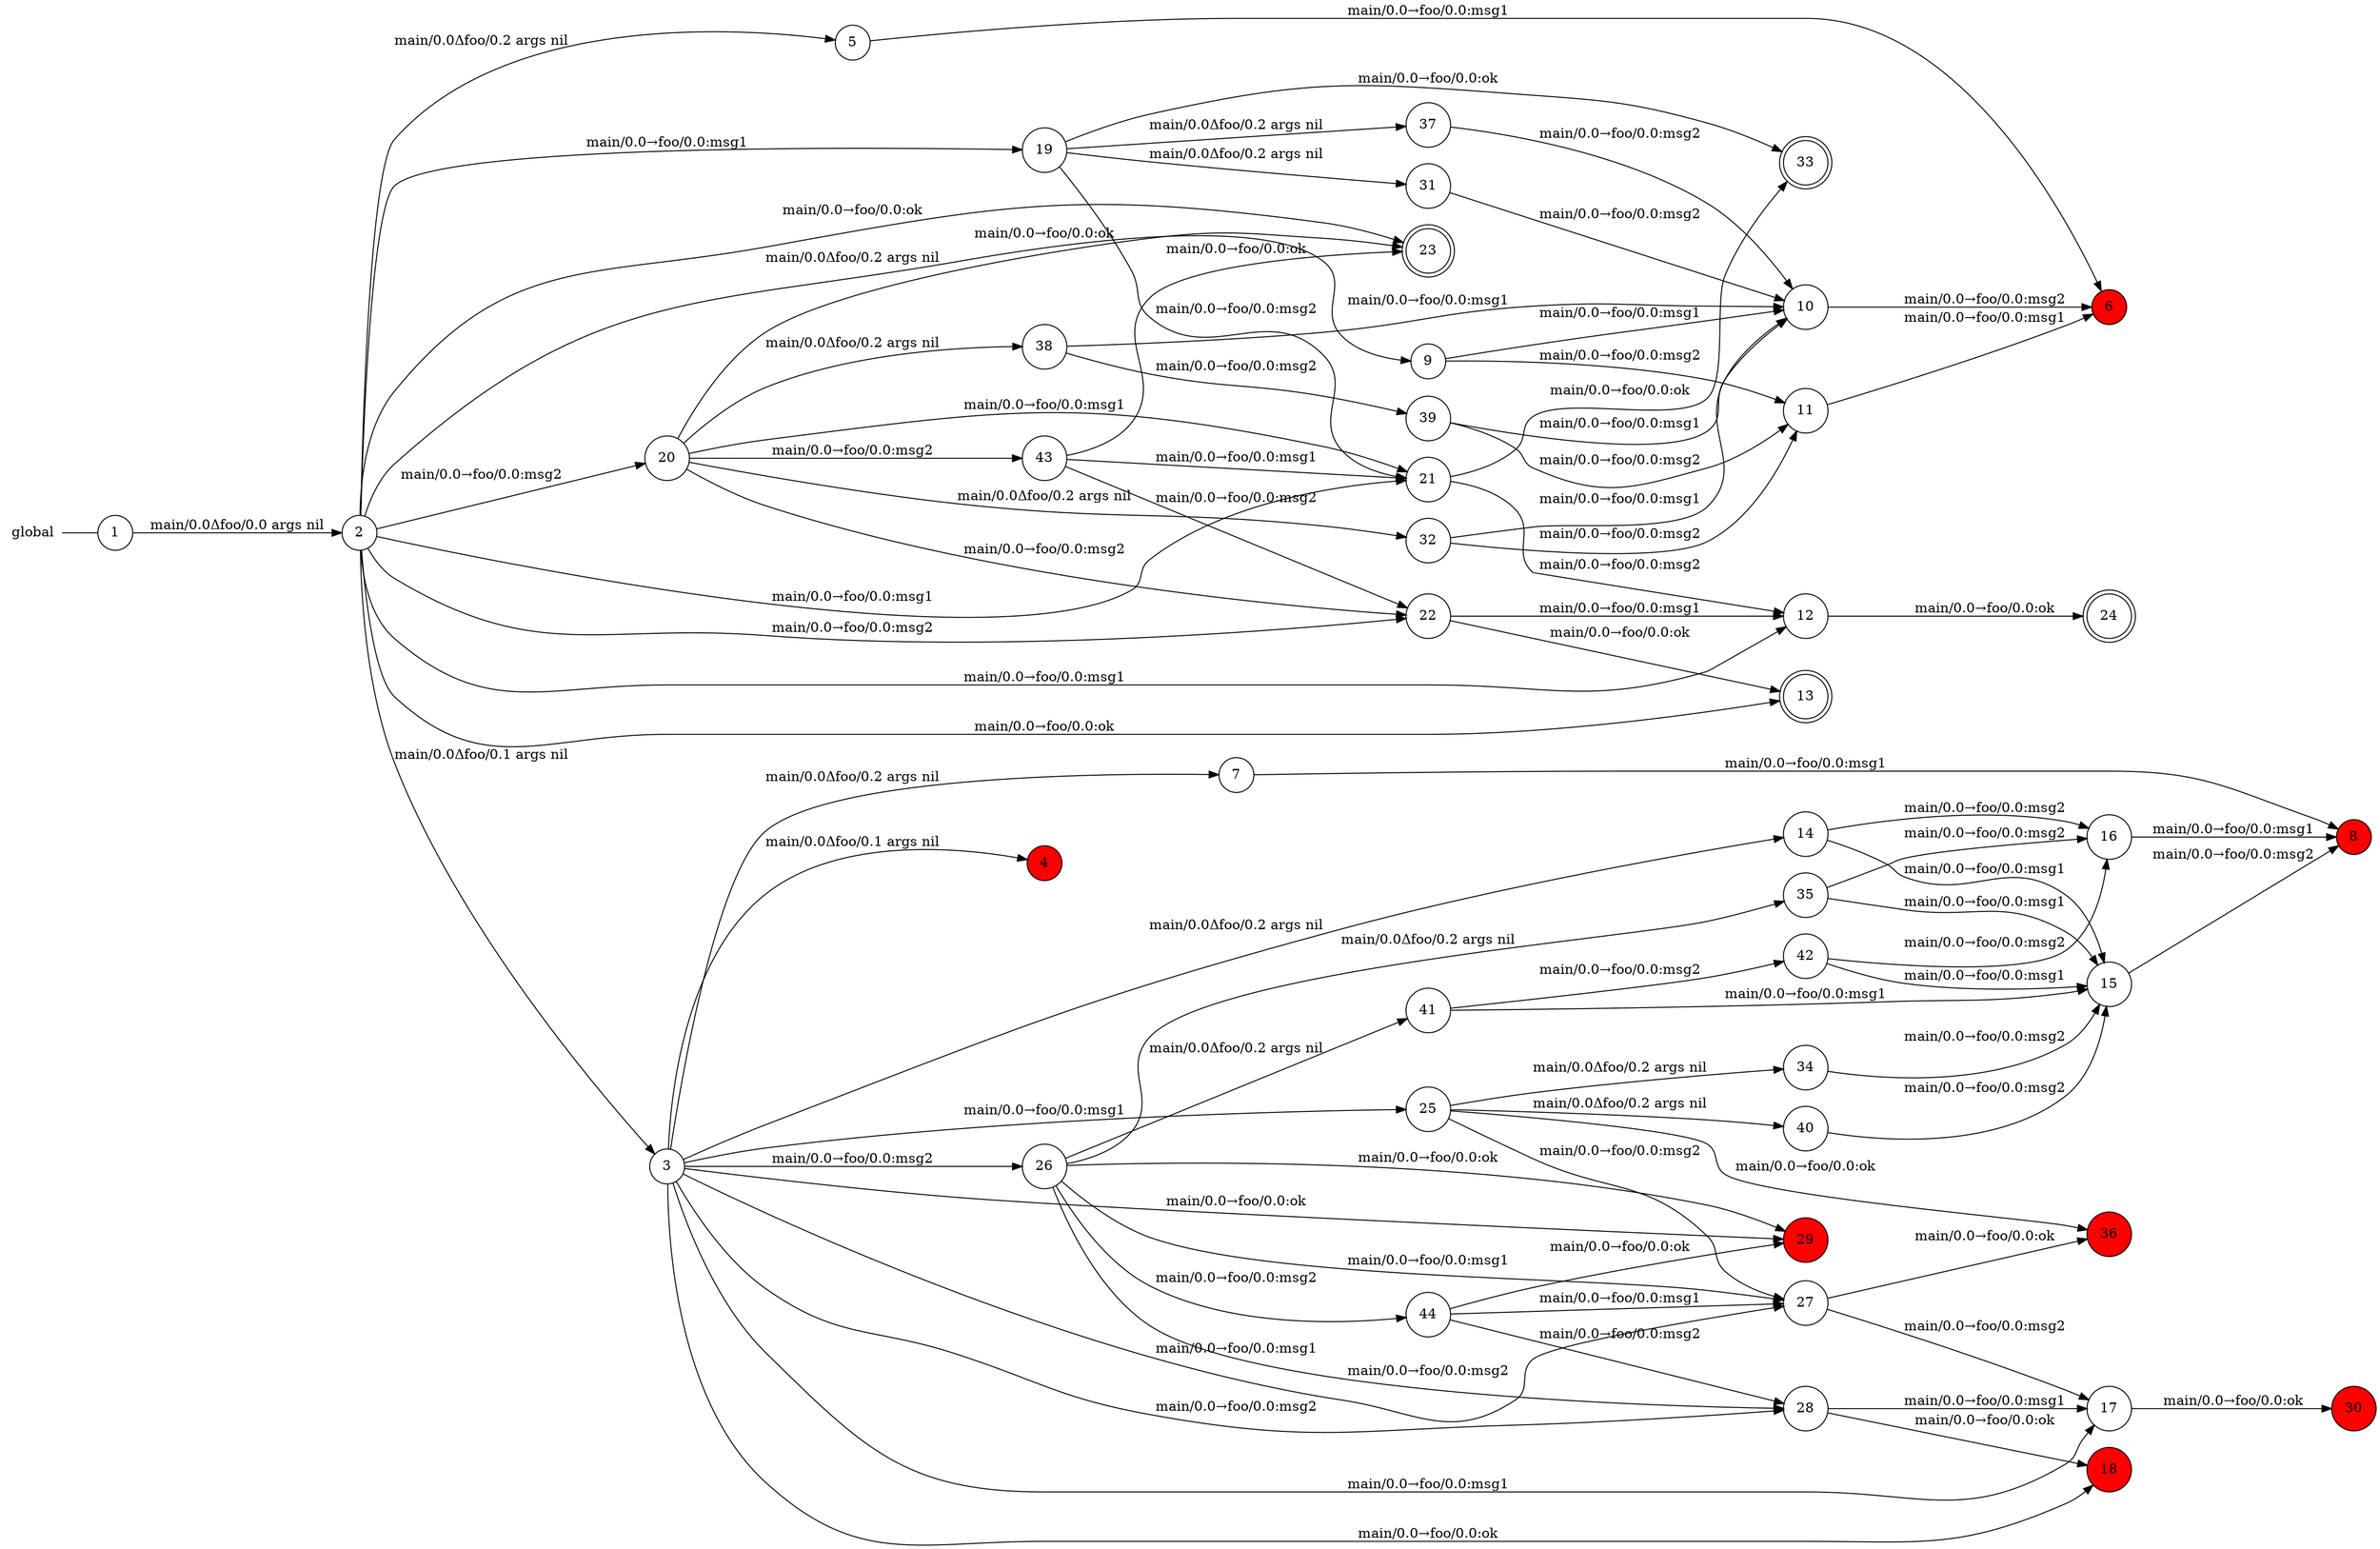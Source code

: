 digraph global {
	rankdir="LR";
	n_0 [label="global", shape="plaintext"];
	n_1 [id="39", shape=circle, label="39"];
	n_2 [id="33", shape=doublecircle, label="33"];
	n_3 [id="41", shape=circle, label="41"];
	n_4 [id="34", shape=circle, label="34"];
	n_5 [id="14", shape=circle, label="14"];
	n_6 [id="28", shape=circle, label="28"];
	n_7 [id="9", shape=circle, label="9"];
	n_8 [id="26", shape=circle, label="26"];
	n_9 [id="40", shape=circle, label="40"];
	n_10 [id="25", shape=circle, label="25"];
	n_11 [id="38", shape=circle, label="38"];
	n_12 [id="8", shape=circle, label="8", fillcolor="#FF0000FF", style=filled];
	n_13 [id="37", shape=circle, label="37"];
	n_14 [id="24", shape=doublecircle, label="24"];
	n_15 [id="17", shape=circle, label="17"];
	n_16 [id="1", shape=circle, label="1"];
	n_0 -> n_16 [arrowhead=none];
	n_17 [id="7", shape=circle, label="7"];
	n_18 [id="31", shape=circle, label="31"];
	n_19 [id="27", shape=circle, label="27"];
	n_20 [id="30", shape=circle, label="30", fillcolor="#FF0000FF", style=filled];
	n_21 [id="16", shape=circle, label="16"];
	n_22 [id="36", shape=circle, label="36", fillcolor="#FF0000FF", style=filled];
	n_23 [id="19", shape=circle, label="19"];
	n_24 [id="4", shape=circle, label="4", fillcolor="#FF0000FF", style=filled];
	n_25 [id="6", shape=circle, label="6", fillcolor="#FF0000FF", style=filled];
	n_26 [id="35", shape=circle, label="35"];
	n_27 [id="3", shape=circle, label="3"];
	n_28 [id="12", shape=circle, label="12"];
	n_29 [id="18", shape=circle, label="18", fillcolor="#FF0000FF", style=filled];
	n_30 [id="20", shape=circle, label="20"];
	n_31 [id="23", shape=doublecircle, label="23"];
	n_32 [id="2", shape=circle, label="2"];
	n_33 [id="22", shape=circle, label="22"];
	n_34 [id="11", shape=circle, label="11"];
	n_35 [id="15", shape=circle, label="15"];
	n_36 [id="10", shape=circle, label="10"];
	n_37 [id="42", shape=circle, label="42"];
	n_38 [id="13", shape=doublecircle, label="13"];
	n_39 [id="5", shape=circle, label="5"];
	n_40 [id="44", shape=circle, label="44"];
	n_41 [id="21", shape=circle, label="21"];
	n_42 [id="43", shape=circle, label="43"];
	n_43 [id="32", shape=circle, label="32"];
	n_44 [id="29", shape=circle, label="29", fillcolor="#FF0000FF", style=filled];

	n_8 -> n_6 [id="[$e|69]", label="main/0.0→foo/0.0:msg2"];
	n_32 -> n_28 [id="[$e|10]", label="main/0.0→foo/0.0:msg1"];
	n_1 -> n_34 [id="[$e|73]", label="main/0.0→foo/0.0:msg2"];
	n_26 -> n_35 [id="[$e|45]", label="main/0.0→foo/0.0:msg1"];
	n_43 -> n_36 [id="[$e|36]", label="main/0.0→foo/0.0:msg1"];
	n_27 -> n_15 [id="[$e|15]", label="main/0.0→foo/0.0:msg1"];
	n_8 -> n_44 [id="[$e|70]", label="main/0.0→foo/0.0:ok"];
	n_27 -> n_8 [id="[$e|26]", label="main/0.0→foo/0.0:msg2"];
	n_23 -> n_41 [id="[$e|53]", label="main/0.0→foo/0.0:msg2"];
	n_40 -> n_6 [id="[$e|81]", label="main/0.0→foo/0.0:msg2"];
	n_6 -> n_29 [id="[$e|50]", label="main/0.0→foo/0.0:ok"];
	n_19 -> n_22 [id="[$e|48]", label="main/0.0→foo/0.0:ok"];
	n_27 -> n_17 [id="[$e|5]", label="main/0.0Δfoo/0.2 args nil"];
	n_33 -> n_28 [id="[$e|40]", label="main/0.0→foo/0.0:msg1"];
	n_23 -> n_13 [id="[$e|51]", label="main/0.0Δfoo/0.2 args nil"];
	n_23 -> n_2 [id="[$e|54]", label="main/0.0→foo/0.0:ok"];
	n_4 -> n_35 [id="[$e|43]", label="main/0.0→foo/0.0:msg2"];
	n_17 -> n_12 [id="[$e|6]", label="main/0.0→foo/0.0:msg1"];
	n_7 -> n_36 [id="[$e|8]", label="main/0.0→foo/0.0:msg1"];
	n_10 -> n_19 [id="[$e|63]", label="main/0.0→foo/0.0:msg2"];
	n_42 -> n_33 [id="[$e|78]", label="main/0.0→foo/0.0:msg2"];
	n_30 -> n_41 [id="[$e|58]", label="main/0.0→foo/0.0:msg1"];
	n_32 -> n_33 [id="[$e|20]", label="main/0.0→foo/0.0:msg2"];
	n_9 -> n_35 [id="[$e|62]", label="main/0.0→foo/0.0:msg2"];
	n_40 -> n_19 [id="[$e|80]", label="main/0.0→foo/0.0:msg1"];
	n_23 -> n_18 [id="[$e|33]", label="main/0.0Δfoo/0.2 args nil"];
	n_27 -> n_29 [id="[$e|16]", label="main/0.0→foo/0.0:ok"];
	n_7 -> n_34 [id="[$e|9]", label="main/0.0→foo/0.0:msg2"];
	n_32 -> n_31 [id="[$e|21]", label="main/0.0→foo/0.0:ok"];
	n_32 -> n_38 [id="[$e|11]", label="main/0.0→foo/0.0:ok"];
	n_26 -> n_21 [id="[$e|46]", label="main/0.0→foo/0.0:msg2"];
	n_3 -> n_35 [id="[$e|66]", label="main/0.0→foo/0.0:msg1"];
	n_32 -> n_23 [id="[$e|17]", label="main/0.0→foo/0.0:msg1"];
	n_32 -> n_39 [id="[$e|3]", label="main/0.0Δfoo/0.2 args nil"];
	n_42 -> n_31 [id="[$e|79]", label="main/0.0→foo/0.0:ok"];
	n_30 -> n_43 [id="[$e|35]", label="main/0.0Δfoo/0.2 args nil"];
	n_37 -> n_35 [id="[$e|75]", label="main/0.0→foo/0.0:msg1"];
	n_39 -> n_25 [id="[$e|4]", label="main/0.0→foo/0.0:msg1"];
	n_27 -> n_24 [id="[$e|2]", label="main/0.0Δfoo/0.1 args nil"];
	n_15 -> n_20 [id="[$e|32]", label="main/0.0→foo/0.0:ok"];
	n_28 -> n_14 [id="[$e|24]", label="main/0.0→foo/0.0:ok"];
	n_41 -> n_28 [id="[$e|38]", label="main/0.0→foo/0.0:msg2"];
	n_5 -> n_35 [id="[$e|13]", label="main/0.0→foo/0.0:msg1"];
	n_32 -> n_41 [id="[$e|19]", label="main/0.0→foo/0.0:msg1"];
	n_5 -> n_21 [id="[$e|14]", label="main/0.0→foo/0.0:msg2"];
	n_27 -> n_44 [id="[$e|29]", label="main/0.0→foo/0.0:ok"];
	n_36 -> n_25 [id="[$e|22]", label="main/0.0→foo/0.0:msg2"];
	n_27 -> n_6 [id="[$e|28]", label="main/0.0→foo/0.0:msg2"];
	n_41 -> n_2 [id="[$e|39]", label="main/0.0→foo/0.0:ok"];
	n_42 -> n_41 [id="[$e|77]", label="main/0.0→foo/0.0:msg1"];
	n_32 -> n_7 [id="[$e|7]", label="main/0.0Δfoo/0.2 args nil"];
	n_13 -> n_36 [id="[$e|52]", label="main/0.0→foo/0.0:msg2"];
	n_8 -> n_26 [id="[$e|44]", label="main/0.0Δfoo/0.2 args nil"];
	n_40 -> n_44 [id="[$e|82]", label="main/0.0→foo/0.0:ok"];
	n_16 -> n_32 [id="[$e|0]", label="main/0.0Δfoo/0.0 args nil"];
	n_10 -> n_4 [id="[$e|42]", label="main/0.0Δfoo/0.2 args nil"];
	n_30 -> n_31 [id="[$e|60]", label="main/0.0→foo/0.0:ok"];
	n_27 -> n_5 [id="[$e|12]", label="main/0.0Δfoo/0.2 args nil"];
	n_19 -> n_15 [id="[$e|47]", label="main/0.0→foo/0.0:msg2"];
	n_34 -> n_25 [id="[$e|23]", label="main/0.0→foo/0.0:msg1"];
	n_37 -> n_21 [id="[$e|76]", label="main/0.0→foo/0.0:msg2"];
	n_10 -> n_22 [id="[$e|64]", label="main/0.0→foo/0.0:ok"];
	n_30 -> n_42 [id="[$e|71]", label="main/0.0→foo/0.0:msg2"];
	n_32 -> n_30 [id="[$e|18]", label="main/0.0→foo/0.0:msg2"];
	n_10 -> n_9 [id="[$e|61]", label="main/0.0Δfoo/0.2 args nil"];
	n_32 -> n_27 [id="[$e|1]", label="main/0.0Δfoo/0.1 args nil"];
	n_30 -> n_33 [id="[$e|59]", label="main/0.0→foo/0.0:msg2"];
	n_1 -> n_36 [id="[$e|72]", label="main/0.0→foo/0.0:msg1"];
	n_11 -> n_36 [id="[$e|56]", label="main/0.0→foo/0.0:msg1"];
	n_43 -> n_34 [id="[$e|37]", label="main/0.0→foo/0.0:msg2"];
	n_11 -> n_1 [id="[$e|57]", label="main/0.0→foo/0.0:msg2"];
	n_21 -> n_12 [id="[$e|31]", label="main/0.0→foo/0.0:msg1"];
	n_27 -> n_19 [id="[$e|27]", label="main/0.0→foo/0.0:msg1"];
	n_8 -> n_40 [id="[$e|74]", label="main/0.0→foo/0.0:msg2"];
	n_27 -> n_10 [id="[$e|25]", label="main/0.0→foo/0.0:msg1"];
	n_30 -> n_11 [id="[$e|55]", label="main/0.0Δfoo/0.2 args nil"];
	n_8 -> n_3 [id="[$e|65]", label="main/0.0Δfoo/0.2 args nil"];
	n_18 -> n_36 [id="[$e|34]", label="main/0.0→foo/0.0:msg2"];
	n_35 -> n_12 [id="[$e|30]", label="main/0.0→foo/0.0:msg2"];
	n_33 -> n_38 [id="[$e|41]", label="main/0.0→foo/0.0:ok"];
	n_8 -> n_19 [id="[$e|68]", label="main/0.0→foo/0.0:msg1"];
	n_6 -> n_15 [id="[$e|49]", label="main/0.0→foo/0.0:msg1"];
	n_3 -> n_37 [id="[$e|67]", label="main/0.0→foo/0.0:msg2"];
}
